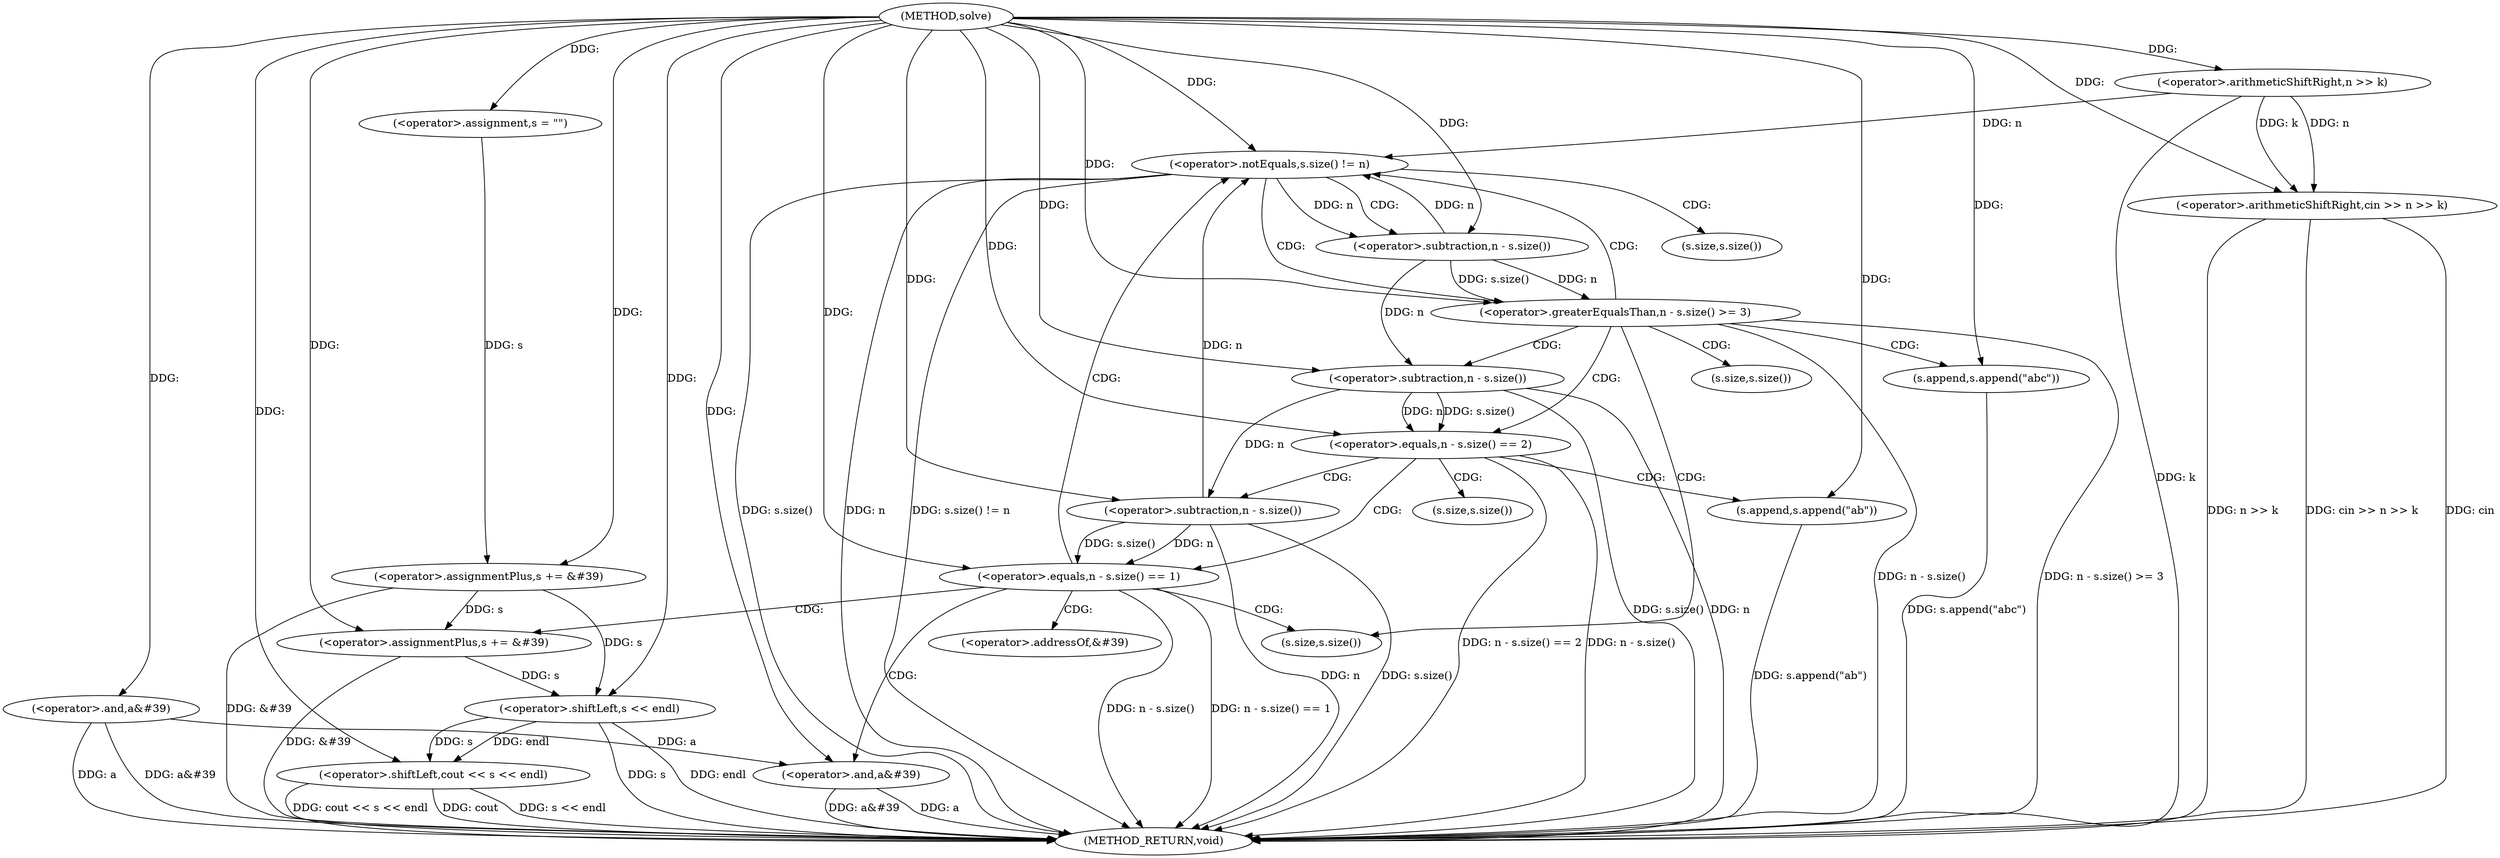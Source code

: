 digraph "solve" {  
"1000133" [label = "(METHOD,solve)" ]
"1000200" [label = "(METHOD_RETURN,void)" ]
"1000139" [label = "(<operator>.arithmeticShiftRight,cin >> n >> k)" ]
"1000145" [label = "(<operator>.assignment,s = \"\")" ]
"1000148" [label = "(<operator>.assignmentPlus,s += &#39)" ]
"1000152" [label = "(<operator>.and,a&#39)" ]
"1000195" [label = "(<operator>.shiftLeft,cout << s << endl)" ]
"1000156" [label = "(<operator>.notEquals,s.size() != n)" ]
"1000141" [label = "(<operator>.arithmeticShiftRight,n >> k)" ]
"1000197" [label = "(<operator>.shiftLeft,s << endl)" ]
"1000161" [label = "(<operator>.greaterEqualsThan,n - s.size() >= 3)" ]
"1000166" [label = "(s.append,s.append(\"abc\"))" ]
"1000162" [label = "(<operator>.subtraction,n - s.size())" ]
"1000170" [label = "(<operator>.equals,n - s.size() == 2)" ]
"1000176" [label = "(s.append,s.append(\"ab\"))" ]
"1000171" [label = "(<operator>.subtraction,n - s.size())" ]
"1000181" [label = "(<operator>.equals,n - s.size() == 1)" ]
"1000187" [label = "(<operator>.assignmentPlus,s += &#39)" ]
"1000191" [label = "(<operator>.and,a&#39)" ]
"1000182" [label = "(<operator>.subtraction,n - s.size())" ]
"1000157" [label = "(s.size,s.size())" ]
"1000164" [label = "(s.size,s.size())" ]
"1000173" [label = "(s.size,s.size())" ]
"1000184" [label = "(s.size,s.size())" ]
"1000189" [label = "(<operator>.addressOf,&#39)" ]
  "1000141" -> "1000200"  [ label = "DDG: k"] 
  "1000139" -> "1000200"  [ label = "DDG: n >> k"] 
  "1000139" -> "1000200"  [ label = "DDG: cin >> n >> k"] 
  "1000148" -> "1000200"  [ label = "DDG: &#39"] 
  "1000152" -> "1000200"  [ label = "DDG: a"] 
  "1000152" -> "1000200"  [ label = "DDG: a&#39"] 
  "1000156" -> "1000200"  [ label = "DDG: s.size()"] 
  "1000156" -> "1000200"  [ label = "DDG: n"] 
  "1000156" -> "1000200"  [ label = "DDG: s.size() != n"] 
  "1000161" -> "1000200"  [ label = "DDG: n - s.size()"] 
  "1000161" -> "1000200"  [ label = "DDG: n - s.size() >= 3"] 
  "1000171" -> "1000200"  [ label = "DDG: n"] 
  "1000171" -> "1000200"  [ label = "DDG: s.size()"] 
  "1000170" -> "1000200"  [ label = "DDG: n - s.size()"] 
  "1000170" -> "1000200"  [ label = "DDG: n - s.size() == 2"] 
  "1000182" -> "1000200"  [ label = "DDG: n"] 
  "1000182" -> "1000200"  [ label = "DDG: s.size()"] 
  "1000181" -> "1000200"  [ label = "DDG: n - s.size()"] 
  "1000181" -> "1000200"  [ label = "DDG: n - s.size() == 1"] 
  "1000187" -> "1000200"  [ label = "DDG: &#39"] 
  "1000191" -> "1000200"  [ label = "DDG: a"] 
  "1000191" -> "1000200"  [ label = "DDG: a&#39"] 
  "1000176" -> "1000200"  [ label = "DDG: s.append(\"ab\")"] 
  "1000197" -> "1000200"  [ label = "DDG: s"] 
  "1000195" -> "1000200"  [ label = "DDG: s << endl"] 
  "1000195" -> "1000200"  [ label = "DDG: cout << s << endl"] 
  "1000166" -> "1000200"  [ label = "DDG: s.append(\"abc\")"] 
  "1000197" -> "1000200"  [ label = "DDG: endl"] 
  "1000139" -> "1000200"  [ label = "DDG: cin"] 
  "1000195" -> "1000200"  [ label = "DDG: cout"] 
  "1000133" -> "1000145"  [ label = "DDG: "] 
  "1000133" -> "1000139"  [ label = "DDG: "] 
  "1000141" -> "1000139"  [ label = "DDG: n"] 
  "1000141" -> "1000139"  [ label = "DDG: k"] 
  "1000145" -> "1000148"  [ label = "DDG: s"] 
  "1000133" -> "1000148"  [ label = "DDG: "] 
  "1000133" -> "1000152"  [ label = "DDG: "] 
  "1000133" -> "1000195"  [ label = "DDG: "] 
  "1000197" -> "1000195"  [ label = "DDG: endl"] 
  "1000197" -> "1000195"  [ label = "DDG: s"] 
  "1000133" -> "1000141"  [ label = "DDG: "] 
  "1000133" -> "1000156"  [ label = "DDG: "] 
  "1000141" -> "1000156"  [ label = "DDG: n"] 
  "1000162" -> "1000156"  [ label = "DDG: n"] 
  "1000182" -> "1000156"  [ label = "DDG: n"] 
  "1000148" -> "1000197"  [ label = "DDG: s"] 
  "1000187" -> "1000197"  [ label = "DDG: s"] 
  "1000133" -> "1000197"  [ label = "DDG: "] 
  "1000162" -> "1000161"  [ label = "DDG: n"] 
  "1000162" -> "1000161"  [ label = "DDG: s.size()"] 
  "1000133" -> "1000161"  [ label = "DDG: "] 
  "1000133" -> "1000166"  [ label = "DDG: "] 
  "1000156" -> "1000162"  [ label = "DDG: n"] 
  "1000133" -> "1000162"  [ label = "DDG: "] 
  "1000171" -> "1000170"  [ label = "DDG: n"] 
  "1000171" -> "1000170"  [ label = "DDG: s.size()"] 
  "1000133" -> "1000170"  [ label = "DDG: "] 
  "1000162" -> "1000171"  [ label = "DDG: n"] 
  "1000133" -> "1000171"  [ label = "DDG: "] 
  "1000133" -> "1000176"  [ label = "DDG: "] 
  "1000182" -> "1000181"  [ label = "DDG: n"] 
  "1000182" -> "1000181"  [ label = "DDG: s.size()"] 
  "1000133" -> "1000181"  [ label = "DDG: "] 
  "1000171" -> "1000182"  [ label = "DDG: n"] 
  "1000133" -> "1000182"  [ label = "DDG: "] 
  "1000148" -> "1000187"  [ label = "DDG: s"] 
  "1000133" -> "1000187"  [ label = "DDG: "] 
  "1000152" -> "1000191"  [ label = "DDG: a"] 
  "1000133" -> "1000191"  [ label = "DDG: "] 
  "1000156" -> "1000164"  [ label = "CDG: "] 
  "1000156" -> "1000161"  [ label = "CDG: "] 
  "1000156" -> "1000162"  [ label = "CDG: "] 
  "1000161" -> "1000173"  [ label = "CDG: "] 
  "1000161" -> "1000156"  [ label = "CDG: "] 
  "1000161" -> "1000170"  [ label = "CDG: "] 
  "1000161" -> "1000171"  [ label = "CDG: "] 
  "1000161" -> "1000166"  [ label = "CDG: "] 
  "1000161" -> "1000157"  [ label = "CDG: "] 
  "1000170" -> "1000182"  [ label = "CDG: "] 
  "1000170" -> "1000184"  [ label = "CDG: "] 
  "1000170" -> "1000176"  [ label = "CDG: "] 
  "1000170" -> "1000181"  [ label = "CDG: "] 
  "1000181" -> "1000191"  [ label = "CDG: "] 
  "1000181" -> "1000156"  [ label = "CDG: "] 
  "1000181" -> "1000187"  [ label = "CDG: "] 
  "1000181" -> "1000157"  [ label = "CDG: "] 
  "1000181" -> "1000189"  [ label = "CDG: "] 
}
